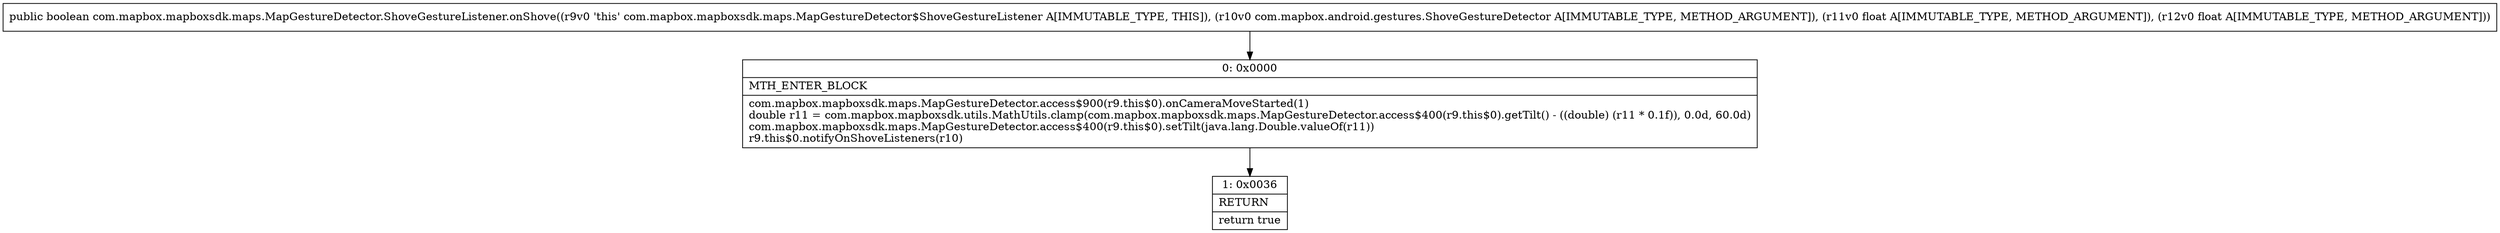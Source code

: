 digraph "CFG forcom.mapbox.mapboxsdk.maps.MapGestureDetector.ShoveGestureListener.onShove(Lcom\/mapbox\/android\/gestures\/ShoveGestureDetector;FF)Z" {
Node_0 [shape=record,label="{0\:\ 0x0000|MTH_ENTER_BLOCK\l|com.mapbox.mapboxsdk.maps.MapGestureDetector.access$900(r9.this$0).onCameraMoveStarted(1)\ldouble r11 = com.mapbox.mapboxsdk.utils.MathUtils.clamp(com.mapbox.mapboxsdk.maps.MapGestureDetector.access$400(r9.this$0).getTilt() \- ((double) (r11 * 0.1f)), 0.0d, 60.0d)\lcom.mapbox.mapboxsdk.maps.MapGestureDetector.access$400(r9.this$0).setTilt(java.lang.Double.valueOf(r11))\lr9.this$0.notifyOnShoveListeners(r10)\l}"];
Node_1 [shape=record,label="{1\:\ 0x0036|RETURN\l|return true\l}"];
MethodNode[shape=record,label="{public boolean com.mapbox.mapboxsdk.maps.MapGestureDetector.ShoveGestureListener.onShove((r9v0 'this' com.mapbox.mapboxsdk.maps.MapGestureDetector$ShoveGestureListener A[IMMUTABLE_TYPE, THIS]), (r10v0 com.mapbox.android.gestures.ShoveGestureDetector A[IMMUTABLE_TYPE, METHOD_ARGUMENT]), (r11v0 float A[IMMUTABLE_TYPE, METHOD_ARGUMENT]), (r12v0 float A[IMMUTABLE_TYPE, METHOD_ARGUMENT])) }"];
MethodNode -> Node_0;
Node_0 -> Node_1;
}


